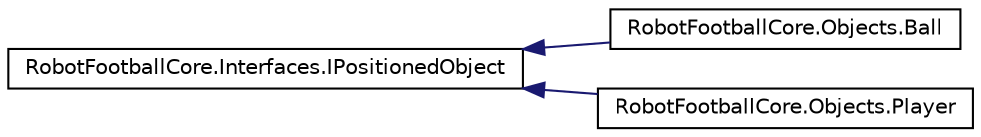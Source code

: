 digraph G
{
  edge [fontname="Helvetica",fontsize="10",labelfontname="Helvetica",labelfontsize="10"];
  node [fontname="Helvetica",fontsize="10",shape=record];
  rankdir="LR";
  Node1 [label="RobotFootballCore.Interfaces.IPositionedObject",height=0.2,width=0.4,color="black", fillcolor="white", style="filled",URL="$interface_robot_football_core_1_1_interfaces_1_1_i_positioned_object.html"];
  Node1 -> Node2 [dir="back",color="midnightblue",fontsize="10",style="solid",fontname="Helvetica"];
  Node2 [label="RobotFootballCore.Objects.Ball",height=0.2,width=0.4,color="black", fillcolor="white", style="filled",URL="$class_robot_football_core_1_1_objects_1_1_ball.html"];
  Node1 -> Node3 [dir="back",color="midnightblue",fontsize="10",style="solid",fontname="Helvetica"];
  Node3 [label="RobotFootballCore.Objects.Player",height=0.2,width=0.4,color="black", fillcolor="white", style="filled",URL="$class_robot_football_core_1_1_objects_1_1_player.html"];
}
